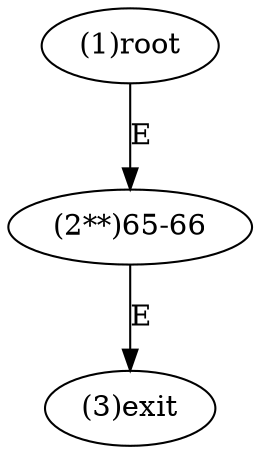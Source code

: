 digraph "" { 
1[ label="(1)root"];
2[ label="(2**)65-66"];
3[ label="(3)exit"];
1->2[ label="E"];
2->3[ label="E"];
}